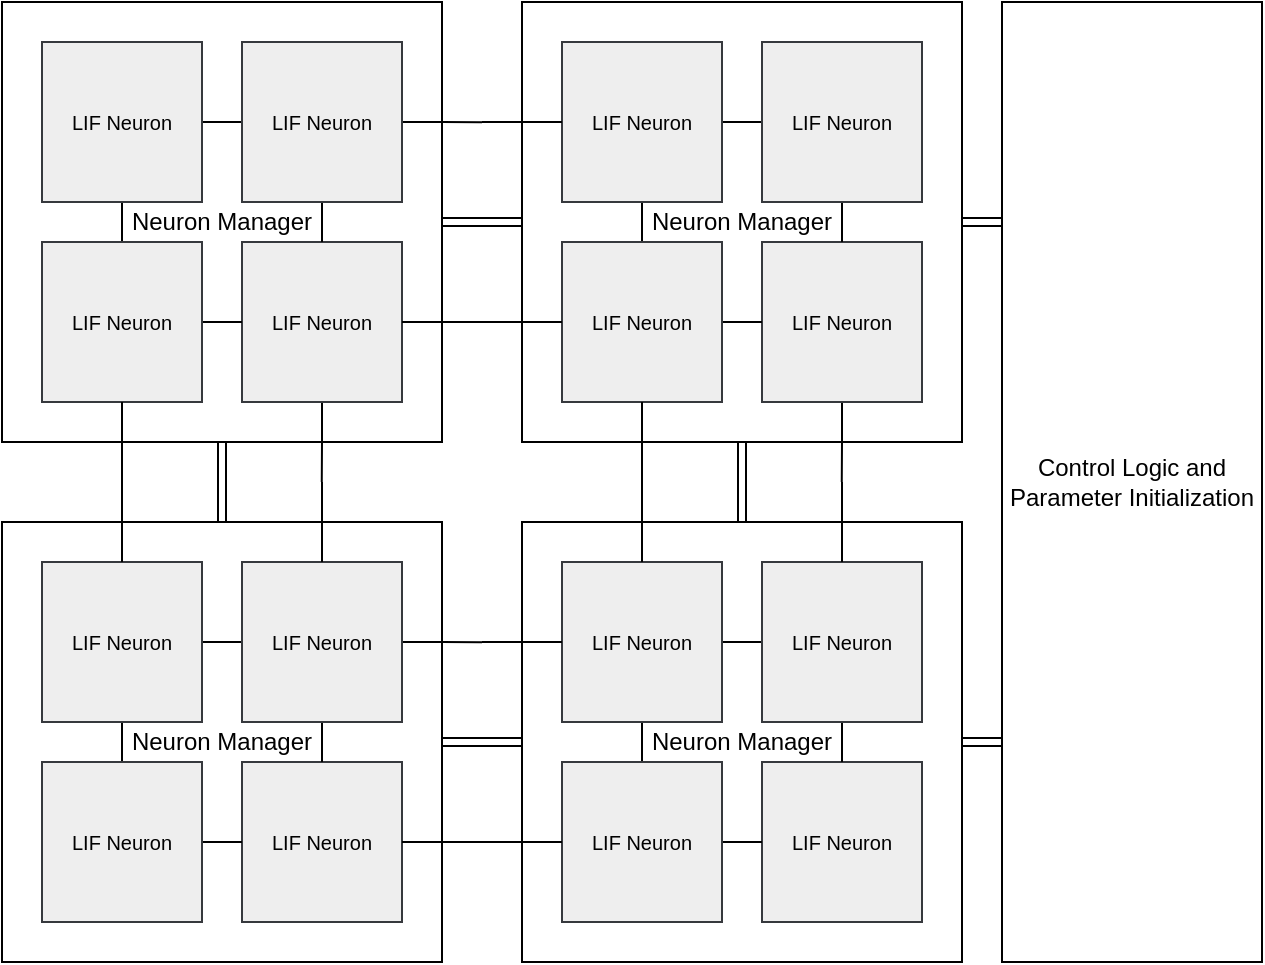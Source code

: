 <mxfile version="28.0.9">
  <diagram name="Page-1" id="Mw-keKYlOnwaFqAtt0Ky">
    <mxGraphModel dx="1362" dy="751" grid="1" gridSize="10" guides="1" tooltips="1" connect="1" arrows="1" fold="1" page="1" pageScale="1" pageWidth="850" pageHeight="1100" math="0" shadow="0">
      <root>
        <mxCell id="0" />
        <mxCell id="1" parent="0" />
        <mxCell id="A3I4oWgsdDmlfEpYmycM-127" style="edgeStyle=orthogonalEdgeStyle;rounded=0;orthogonalLoop=1;jettySize=auto;html=1;exitX=1;exitY=0.5;exitDx=0;exitDy=0;entryX=0;entryY=0.5;entryDx=0;entryDy=0;shape=link;" parent="1" source="A3I4oWgsdDmlfEpYmycM-33" target="A3I4oWgsdDmlfEpYmycM-67" edge="1">
          <mxGeometry relative="1" as="geometry" />
        </mxCell>
        <mxCell id="A3I4oWgsdDmlfEpYmycM-33" value="&lt;div&gt;Neuron Manager&lt;/div&gt;" style="whiteSpace=wrap;html=1;aspect=fixed;align=center;labelPosition=center;verticalLabelPosition=middle;verticalAlign=middle;" parent="1" vertex="1">
          <mxGeometry x="60" y="260" width="220" height="220" as="geometry" />
        </mxCell>
        <mxCell id="A3I4oWgsdDmlfEpYmycM-34" value="" style="whiteSpace=wrap;html=1;aspect=fixed;" parent="1" vertex="1">
          <mxGeometry x="80" y="280" width="80" height="80" as="geometry" />
        </mxCell>
        <mxCell id="A3I4oWgsdDmlfEpYmycM-35" value="" style="whiteSpace=wrap;html=1;aspect=fixed;" parent="1" vertex="1">
          <mxGeometry x="180" y="280" width="80" height="80" as="geometry" />
        </mxCell>
        <mxCell id="A3I4oWgsdDmlfEpYmycM-36" value="" style="whiteSpace=wrap;html=1;aspect=fixed;" parent="1" vertex="1">
          <mxGeometry x="80" y="380" width="80" height="80" as="geometry" />
        </mxCell>
        <mxCell id="A3I4oWgsdDmlfEpYmycM-37" style="edgeStyle=orthogonalEdgeStyle;rounded=0;orthogonalLoop=1;jettySize=auto;html=1;exitX=0.5;exitY=1;exitDx=0;exitDy=0;endArrow=none;endFill=0;" parent="1" source="A3I4oWgsdDmlfEpYmycM-38" edge="1">
          <mxGeometry relative="1" as="geometry">
            <mxPoint x="219.889" y="500" as="targetPoint" />
          </mxGeometry>
        </mxCell>
        <mxCell id="A3I4oWgsdDmlfEpYmycM-38" value="&lt;font style=&quot;font-size: 10px;&quot;&gt;LIF Neuron&lt;/font&gt;" style="whiteSpace=wrap;html=1;aspect=fixed;fillColor=#eeeeee;strokeColor=#36393d;" parent="1" vertex="1">
          <mxGeometry x="180" y="380" width="80" height="80" as="geometry" />
        </mxCell>
        <mxCell id="A3I4oWgsdDmlfEpYmycM-39" style="edgeStyle=orthogonalEdgeStyle;rounded=0;orthogonalLoop=1;jettySize=auto;html=1;exitX=1;exitY=0.5;exitDx=0;exitDy=0;entryX=0;entryY=0.5;entryDx=0;entryDy=0;endArrow=none;endFill=0;" parent="1" source="A3I4oWgsdDmlfEpYmycM-41" target="A3I4oWgsdDmlfEpYmycM-44" edge="1">
          <mxGeometry relative="1" as="geometry" />
        </mxCell>
        <mxCell id="A3I4oWgsdDmlfEpYmycM-40" style="edgeStyle=orthogonalEdgeStyle;rounded=0;orthogonalLoop=1;jettySize=auto;html=1;exitX=0.5;exitY=1;exitDx=0;exitDy=0;entryX=0.5;entryY=0;entryDx=0;entryDy=0;endArrow=none;endFill=0;" parent="1" source="A3I4oWgsdDmlfEpYmycM-41" target="A3I4oWgsdDmlfEpYmycM-46" edge="1">
          <mxGeometry relative="1" as="geometry" />
        </mxCell>
        <mxCell id="A3I4oWgsdDmlfEpYmycM-41" value="&lt;font style=&quot;font-size: 10px;&quot;&gt;LIF Neuron&lt;/font&gt;" style="whiteSpace=wrap;html=1;aspect=fixed;fillColor=#eeeeee;strokeColor=#36393d;" parent="1" vertex="1">
          <mxGeometry x="80" y="280" width="80" height="80" as="geometry" />
        </mxCell>
        <mxCell id="A3I4oWgsdDmlfEpYmycM-42" style="edgeStyle=orthogonalEdgeStyle;rounded=0;orthogonalLoop=1;jettySize=auto;html=1;exitX=0.5;exitY=1;exitDx=0;exitDy=0;entryX=0.5;entryY=0;entryDx=0;entryDy=0;endArrow=none;endFill=0;" parent="1" source="A3I4oWgsdDmlfEpYmycM-44" target="A3I4oWgsdDmlfEpYmycM-38" edge="1">
          <mxGeometry relative="1" as="geometry" />
        </mxCell>
        <mxCell id="A3I4oWgsdDmlfEpYmycM-43" style="edgeStyle=orthogonalEdgeStyle;rounded=0;orthogonalLoop=1;jettySize=auto;html=1;exitX=1;exitY=0.5;exitDx=0;exitDy=0;endArrow=none;endFill=0;" parent="1" source="A3I4oWgsdDmlfEpYmycM-44" edge="1">
          <mxGeometry relative="1" as="geometry">
            <mxPoint x="300.0" y="320.111" as="targetPoint" />
          </mxGeometry>
        </mxCell>
        <mxCell id="A3I4oWgsdDmlfEpYmycM-44" value="&lt;font style=&quot;font-size: 10px;&quot;&gt;LIF Neuron&lt;/font&gt;" style="whiteSpace=wrap;html=1;aspect=fixed;fillColor=#eeeeee;strokeColor=#36393d;" parent="1" vertex="1">
          <mxGeometry x="180" y="280" width="80" height="80" as="geometry" />
        </mxCell>
        <mxCell id="A3I4oWgsdDmlfEpYmycM-45" style="edgeStyle=orthogonalEdgeStyle;rounded=0;orthogonalLoop=1;jettySize=auto;html=1;exitX=1;exitY=0.5;exitDx=0;exitDy=0;entryX=0;entryY=0.5;entryDx=0;entryDy=0;endArrow=none;endFill=0;" parent="1" source="A3I4oWgsdDmlfEpYmycM-46" target="A3I4oWgsdDmlfEpYmycM-38" edge="1">
          <mxGeometry relative="1" as="geometry" />
        </mxCell>
        <mxCell id="A3I4oWgsdDmlfEpYmycM-46" value="&lt;font style=&quot;font-size: 10px;&quot;&gt;LIF Neuron&lt;/font&gt;" style="whiteSpace=wrap;html=1;aspect=fixed;fillColor=#eeeeee;strokeColor=#36393d;" parent="1" vertex="1">
          <mxGeometry x="80" y="380" width="80" height="80" as="geometry" />
        </mxCell>
        <mxCell id="A3I4oWgsdDmlfEpYmycM-51" value="" style="endArrow=none;html=1;rounded=0;exitX=1;exitY=0.5;exitDx=0;exitDy=0;edgeStyle=orthogonalEdgeStyle;" parent="1" source="A3I4oWgsdDmlfEpYmycM-38" edge="1">
          <mxGeometry width="50" height="50" relative="1" as="geometry">
            <mxPoint x="300" y="410" as="sourcePoint" />
            <mxPoint x="300" y="420" as="targetPoint" />
            <Array as="points">
              <mxPoint x="300" y="420" />
              <mxPoint x="300" y="420" />
            </Array>
          </mxGeometry>
        </mxCell>
        <mxCell id="A3I4oWgsdDmlfEpYmycM-52" value="" style="endArrow=none;html=1;rounded=0;edgeStyle=orthogonalEdgeStyle;" parent="1" edge="1">
          <mxGeometry width="50" height="50" relative="1" as="geometry">
            <mxPoint x="120" y="500" as="sourcePoint" />
            <mxPoint x="119.99" y="460" as="targetPoint" />
          </mxGeometry>
        </mxCell>
        <mxCell id="A3I4oWgsdDmlfEpYmycM-128" style="edgeStyle=orthogonalEdgeStyle;rounded=0;orthogonalLoop=1;jettySize=auto;html=1;exitX=0.5;exitY=1;exitDx=0;exitDy=0;shape=link;" parent="1" source="A3I4oWgsdDmlfEpYmycM-67" target="A3I4oWgsdDmlfEpYmycM-107" edge="1">
          <mxGeometry relative="1" as="geometry" />
        </mxCell>
        <mxCell id="A3I4oWgsdDmlfEpYmycM-67" value="&lt;div&gt;Neuron Manager&lt;/div&gt;" style="whiteSpace=wrap;html=1;aspect=fixed;align=center;labelPosition=center;verticalLabelPosition=middle;verticalAlign=middle;" parent="1" vertex="1">
          <mxGeometry x="320" y="260" width="220" height="220" as="geometry" />
        </mxCell>
        <mxCell id="A3I4oWgsdDmlfEpYmycM-68" value="" style="whiteSpace=wrap;html=1;aspect=fixed;" parent="1" vertex="1">
          <mxGeometry x="340" y="280" width="80" height="80" as="geometry" />
        </mxCell>
        <mxCell id="A3I4oWgsdDmlfEpYmycM-69" value="" style="whiteSpace=wrap;html=1;aspect=fixed;" parent="1" vertex="1">
          <mxGeometry x="440" y="280" width="80" height="80" as="geometry" />
        </mxCell>
        <mxCell id="A3I4oWgsdDmlfEpYmycM-70" value="" style="whiteSpace=wrap;html=1;aspect=fixed;" parent="1" vertex="1">
          <mxGeometry x="340" y="380" width="80" height="80" as="geometry" />
        </mxCell>
        <mxCell id="A3I4oWgsdDmlfEpYmycM-71" style="edgeStyle=orthogonalEdgeStyle;rounded=0;orthogonalLoop=1;jettySize=auto;html=1;exitX=0.5;exitY=1;exitDx=0;exitDy=0;endArrow=none;endFill=0;" parent="1" source="A3I4oWgsdDmlfEpYmycM-72" edge="1">
          <mxGeometry relative="1" as="geometry">
            <mxPoint x="479.889" y="500" as="targetPoint" />
          </mxGeometry>
        </mxCell>
        <mxCell id="A3I4oWgsdDmlfEpYmycM-72" value="&lt;font style=&quot;font-size: 10px;&quot;&gt;LIF Neuron&lt;/font&gt;" style="whiteSpace=wrap;html=1;aspect=fixed;fillColor=#eeeeee;strokeColor=#36393d;" parent="1" vertex="1">
          <mxGeometry x="440" y="380" width="80" height="80" as="geometry" />
        </mxCell>
        <mxCell id="A3I4oWgsdDmlfEpYmycM-73" style="edgeStyle=orthogonalEdgeStyle;rounded=0;orthogonalLoop=1;jettySize=auto;html=1;exitX=1;exitY=0.5;exitDx=0;exitDy=0;entryX=0;entryY=0.5;entryDx=0;entryDy=0;endArrow=none;endFill=0;" parent="1" source="A3I4oWgsdDmlfEpYmycM-75" target="A3I4oWgsdDmlfEpYmycM-78" edge="1">
          <mxGeometry relative="1" as="geometry" />
        </mxCell>
        <mxCell id="A3I4oWgsdDmlfEpYmycM-74" style="edgeStyle=orthogonalEdgeStyle;rounded=0;orthogonalLoop=1;jettySize=auto;html=1;exitX=0.5;exitY=1;exitDx=0;exitDy=0;entryX=0.5;entryY=0;entryDx=0;entryDy=0;endArrow=none;endFill=0;" parent="1" source="A3I4oWgsdDmlfEpYmycM-75" target="A3I4oWgsdDmlfEpYmycM-80" edge="1">
          <mxGeometry relative="1" as="geometry" />
        </mxCell>
        <mxCell id="A3I4oWgsdDmlfEpYmycM-75" value="&lt;font style=&quot;font-size: 10px;&quot;&gt;LIF Neuron&lt;/font&gt;" style="whiteSpace=wrap;html=1;aspect=fixed;fillColor=#eeeeee;strokeColor=#36393d;" parent="1" vertex="1">
          <mxGeometry x="340" y="280" width="80" height="80" as="geometry" />
        </mxCell>
        <mxCell id="A3I4oWgsdDmlfEpYmycM-76" style="edgeStyle=orthogonalEdgeStyle;rounded=0;orthogonalLoop=1;jettySize=auto;html=1;exitX=0.5;exitY=1;exitDx=0;exitDy=0;entryX=0.5;entryY=0;entryDx=0;entryDy=0;endArrow=none;endFill=0;" parent="1" source="A3I4oWgsdDmlfEpYmycM-78" target="A3I4oWgsdDmlfEpYmycM-72" edge="1">
          <mxGeometry relative="1" as="geometry" />
        </mxCell>
        <mxCell id="A3I4oWgsdDmlfEpYmycM-78" value="&lt;font style=&quot;font-size: 10px;&quot;&gt;LIF Neuron&lt;/font&gt;" style="whiteSpace=wrap;html=1;aspect=fixed;fillColor=#eeeeee;strokeColor=#36393d;" parent="1" vertex="1">
          <mxGeometry x="440" y="280" width="80" height="80" as="geometry" />
        </mxCell>
        <mxCell id="A3I4oWgsdDmlfEpYmycM-79" style="edgeStyle=orthogonalEdgeStyle;rounded=0;orthogonalLoop=1;jettySize=auto;html=1;exitX=1;exitY=0.5;exitDx=0;exitDy=0;entryX=0;entryY=0.5;entryDx=0;entryDy=0;endArrow=none;endFill=0;" parent="1" source="A3I4oWgsdDmlfEpYmycM-80" target="A3I4oWgsdDmlfEpYmycM-72" edge="1">
          <mxGeometry relative="1" as="geometry" />
        </mxCell>
        <mxCell id="A3I4oWgsdDmlfEpYmycM-80" value="&lt;font style=&quot;font-size: 10px;&quot;&gt;LIF Neuron&lt;/font&gt;" style="whiteSpace=wrap;html=1;aspect=fixed;fillColor=#eeeeee;strokeColor=#36393d;" parent="1" vertex="1">
          <mxGeometry x="340" y="380" width="80" height="80" as="geometry" />
        </mxCell>
        <mxCell id="A3I4oWgsdDmlfEpYmycM-83" value="" style="endArrow=none;html=1;rounded=0;entryX=0;entryY=0.5;entryDx=0;entryDy=0;edgeStyle=orthogonalEdgeStyle;" parent="1" target="A3I4oWgsdDmlfEpYmycM-75" edge="1">
          <mxGeometry width="50" height="50" relative="1" as="geometry">
            <mxPoint x="300" y="320" as="sourcePoint" />
            <mxPoint x="260" y="310" as="targetPoint" />
            <Array as="points">
              <mxPoint x="306" y="320" />
              <mxPoint x="306" y="320" />
            </Array>
          </mxGeometry>
        </mxCell>
        <mxCell id="A3I4oWgsdDmlfEpYmycM-84" value="" style="endArrow=none;html=1;rounded=0;entryX=0;entryY=0.5;entryDx=0;entryDy=0;edgeStyle=orthogonalEdgeStyle;" parent="1" target="A3I4oWgsdDmlfEpYmycM-80" edge="1">
          <mxGeometry width="50" height="50" relative="1" as="geometry">
            <mxPoint x="300" y="420" as="sourcePoint" />
            <mxPoint x="270" y="410" as="targetPoint" />
            <Array as="points">
              <mxPoint x="310" y="420" />
              <mxPoint x="310" y="420" />
            </Array>
          </mxGeometry>
        </mxCell>
        <mxCell id="A3I4oWgsdDmlfEpYmycM-86" value="" style="endArrow=none;html=1;rounded=0;edgeStyle=orthogonalEdgeStyle;" parent="1" edge="1">
          <mxGeometry width="50" height="50" relative="1" as="geometry">
            <mxPoint x="380" y="500" as="sourcePoint" />
            <mxPoint x="379.99" y="460" as="targetPoint" />
          </mxGeometry>
        </mxCell>
        <mxCell id="A3I4oWgsdDmlfEpYmycM-129" style="edgeStyle=orthogonalEdgeStyle;rounded=0;orthogonalLoop=1;jettySize=auto;html=1;exitX=1;exitY=0.5;exitDx=0;exitDy=0;entryX=0;entryY=0.5;entryDx=0;entryDy=0;shape=link;" parent="1" source="A3I4oWgsdDmlfEpYmycM-87" target="A3I4oWgsdDmlfEpYmycM-107" edge="1">
          <mxGeometry relative="1" as="geometry" />
        </mxCell>
        <mxCell id="A3I4oWgsdDmlfEpYmycM-130" style="edgeStyle=orthogonalEdgeStyle;rounded=0;orthogonalLoop=1;jettySize=auto;html=1;exitX=0.5;exitY=0;exitDx=0;exitDy=0;entryX=0.5;entryY=1;entryDx=0;entryDy=0;shape=link;" parent="1" source="A3I4oWgsdDmlfEpYmycM-87" target="A3I4oWgsdDmlfEpYmycM-33" edge="1">
          <mxGeometry relative="1" as="geometry" />
        </mxCell>
        <mxCell id="A3I4oWgsdDmlfEpYmycM-87" value="&lt;div&gt;Neuron Manager&lt;/div&gt;" style="whiteSpace=wrap;html=1;aspect=fixed;align=center;labelPosition=center;verticalLabelPosition=middle;verticalAlign=middle;" parent="1" vertex="1">
          <mxGeometry x="60" y="520" width="220" height="220" as="geometry" />
        </mxCell>
        <mxCell id="A3I4oWgsdDmlfEpYmycM-88" value="" style="whiteSpace=wrap;html=1;aspect=fixed;" parent="1" vertex="1">
          <mxGeometry x="80" y="540" width="80" height="80" as="geometry" />
        </mxCell>
        <mxCell id="A3I4oWgsdDmlfEpYmycM-89" value="" style="whiteSpace=wrap;html=1;aspect=fixed;" parent="1" vertex="1">
          <mxGeometry x="180" y="540" width="80" height="80" as="geometry" />
        </mxCell>
        <mxCell id="A3I4oWgsdDmlfEpYmycM-90" value="" style="whiteSpace=wrap;html=1;aspect=fixed;" parent="1" vertex="1">
          <mxGeometry x="80" y="640" width="80" height="80" as="geometry" />
        </mxCell>
        <mxCell id="A3I4oWgsdDmlfEpYmycM-92" value="&lt;font style=&quot;font-size: 10px;&quot;&gt;LIF Neuron&lt;/font&gt;" style="whiteSpace=wrap;html=1;aspect=fixed;fillColor=#eeeeee;strokeColor=#36393d;" parent="1" vertex="1">
          <mxGeometry x="180" y="640" width="80" height="80" as="geometry" />
        </mxCell>
        <mxCell id="A3I4oWgsdDmlfEpYmycM-93" style="edgeStyle=orthogonalEdgeStyle;rounded=0;orthogonalLoop=1;jettySize=auto;html=1;exitX=1;exitY=0.5;exitDx=0;exitDy=0;entryX=0;entryY=0.5;entryDx=0;entryDy=0;endArrow=none;endFill=0;" parent="1" source="A3I4oWgsdDmlfEpYmycM-95" target="A3I4oWgsdDmlfEpYmycM-98" edge="1">
          <mxGeometry relative="1" as="geometry" />
        </mxCell>
        <mxCell id="A3I4oWgsdDmlfEpYmycM-94" style="edgeStyle=orthogonalEdgeStyle;rounded=0;orthogonalLoop=1;jettySize=auto;html=1;exitX=0.5;exitY=1;exitDx=0;exitDy=0;entryX=0.5;entryY=0;entryDx=0;entryDy=0;endArrow=none;endFill=0;" parent="1" source="A3I4oWgsdDmlfEpYmycM-95" target="A3I4oWgsdDmlfEpYmycM-100" edge="1">
          <mxGeometry relative="1" as="geometry" />
        </mxCell>
        <mxCell id="A3I4oWgsdDmlfEpYmycM-95" value="&lt;font style=&quot;font-size: 10px;&quot;&gt;LIF Neuron&lt;/font&gt;" style="whiteSpace=wrap;html=1;aspect=fixed;fillColor=#eeeeee;strokeColor=#36393d;" parent="1" vertex="1">
          <mxGeometry x="80" y="540" width="80" height="80" as="geometry" />
        </mxCell>
        <mxCell id="A3I4oWgsdDmlfEpYmycM-96" style="edgeStyle=orthogonalEdgeStyle;rounded=0;orthogonalLoop=1;jettySize=auto;html=1;exitX=0.5;exitY=1;exitDx=0;exitDy=0;entryX=0.5;entryY=0;entryDx=0;entryDy=0;endArrow=none;endFill=0;" parent="1" source="A3I4oWgsdDmlfEpYmycM-98" target="A3I4oWgsdDmlfEpYmycM-92" edge="1">
          <mxGeometry relative="1" as="geometry" />
        </mxCell>
        <mxCell id="A3I4oWgsdDmlfEpYmycM-97" style="edgeStyle=orthogonalEdgeStyle;rounded=0;orthogonalLoop=1;jettySize=auto;html=1;exitX=1;exitY=0.5;exitDx=0;exitDy=0;endArrow=none;endFill=0;" parent="1" source="A3I4oWgsdDmlfEpYmycM-98" edge="1">
          <mxGeometry relative="1" as="geometry">
            <mxPoint x="300.0" y="580.111" as="targetPoint" />
          </mxGeometry>
        </mxCell>
        <mxCell id="A3I4oWgsdDmlfEpYmycM-98" value="&lt;font style=&quot;font-size: 10px;&quot;&gt;LIF Neuron&lt;/font&gt;" style="whiteSpace=wrap;html=1;aspect=fixed;fillColor=#eeeeee;strokeColor=#36393d;" parent="1" vertex="1">
          <mxGeometry x="180" y="540" width="80" height="80" as="geometry" />
        </mxCell>
        <mxCell id="A3I4oWgsdDmlfEpYmycM-99" style="edgeStyle=orthogonalEdgeStyle;rounded=0;orthogonalLoop=1;jettySize=auto;html=1;exitX=1;exitY=0.5;exitDx=0;exitDy=0;entryX=0;entryY=0.5;entryDx=0;entryDy=0;endArrow=none;endFill=0;" parent="1" source="A3I4oWgsdDmlfEpYmycM-100" target="A3I4oWgsdDmlfEpYmycM-92" edge="1">
          <mxGeometry relative="1" as="geometry" />
        </mxCell>
        <mxCell id="A3I4oWgsdDmlfEpYmycM-100" value="&lt;font style=&quot;font-size: 10px;&quot;&gt;LIF Neuron&lt;/font&gt;" style="whiteSpace=wrap;html=1;aspect=fixed;fillColor=#eeeeee;strokeColor=#36393d;" parent="1" vertex="1">
          <mxGeometry x="80" y="640" width="80" height="80" as="geometry" />
        </mxCell>
        <mxCell id="A3I4oWgsdDmlfEpYmycM-101" value="" style="endArrow=none;html=1;rounded=0;exitX=0.5;exitY=0;exitDx=0;exitDy=0;edgeStyle=orthogonalEdgeStyle;" parent="1" source="A3I4oWgsdDmlfEpYmycM-95" edge="1">
          <mxGeometry width="50" height="50" relative="1" as="geometry">
            <mxPoint x="110" y="490" as="sourcePoint" />
            <mxPoint x="120" y="500" as="targetPoint" />
          </mxGeometry>
        </mxCell>
        <mxCell id="A3I4oWgsdDmlfEpYmycM-102" value="" style="endArrow=none;html=1;rounded=0;exitX=0.5;exitY=0;exitDx=0;exitDy=0;edgeStyle=orthogonalEdgeStyle;" parent="1" source="A3I4oWgsdDmlfEpYmycM-98" edge="1">
          <mxGeometry width="50" height="50" relative="1" as="geometry">
            <mxPoint x="219.75" y="540" as="sourcePoint" />
            <mxPoint x="220" y="500" as="targetPoint" />
            <Array as="points">
              <mxPoint x="220" y="510" />
              <mxPoint x="220" y="510" />
            </Array>
          </mxGeometry>
        </mxCell>
        <mxCell id="A3I4oWgsdDmlfEpYmycM-105" value="" style="endArrow=none;html=1;rounded=0;exitX=1;exitY=0.5;exitDx=0;exitDy=0;edgeStyle=orthogonalEdgeStyle;" parent="1" source="A3I4oWgsdDmlfEpYmycM-92" edge="1">
          <mxGeometry width="50" height="50" relative="1" as="geometry">
            <mxPoint x="300" y="670" as="sourcePoint" />
            <mxPoint x="300" y="680" as="targetPoint" />
            <Array as="points">
              <mxPoint x="300" y="680" />
              <mxPoint x="300" y="680" />
            </Array>
          </mxGeometry>
        </mxCell>
        <mxCell id="A3I4oWgsdDmlfEpYmycM-107" value="&lt;div&gt;Neuron Manager&lt;/div&gt;" style="whiteSpace=wrap;html=1;aspect=fixed;align=center;labelPosition=center;verticalLabelPosition=middle;verticalAlign=middle;" parent="1" vertex="1">
          <mxGeometry x="320" y="520" width="220" height="220" as="geometry" />
        </mxCell>
        <mxCell id="A3I4oWgsdDmlfEpYmycM-108" value="" style="whiteSpace=wrap;html=1;aspect=fixed;" parent="1" vertex="1">
          <mxGeometry x="340" y="540" width="80" height="80" as="geometry" />
        </mxCell>
        <mxCell id="A3I4oWgsdDmlfEpYmycM-109" value="" style="whiteSpace=wrap;html=1;aspect=fixed;" parent="1" vertex="1">
          <mxGeometry x="440" y="540" width="80" height="80" as="geometry" />
        </mxCell>
        <mxCell id="A3I4oWgsdDmlfEpYmycM-110" value="" style="whiteSpace=wrap;html=1;aspect=fixed;" parent="1" vertex="1">
          <mxGeometry x="340" y="640" width="80" height="80" as="geometry" />
        </mxCell>
        <mxCell id="A3I4oWgsdDmlfEpYmycM-112" value="&lt;font style=&quot;font-size: 10px;&quot;&gt;LIF Neuron&lt;/font&gt;" style="whiteSpace=wrap;html=1;aspect=fixed;fillColor=#eeeeee;strokeColor=#36393d;" parent="1" vertex="1">
          <mxGeometry x="440" y="640" width="80" height="80" as="geometry" />
        </mxCell>
        <mxCell id="A3I4oWgsdDmlfEpYmycM-113" style="edgeStyle=orthogonalEdgeStyle;rounded=0;orthogonalLoop=1;jettySize=auto;html=1;exitX=1;exitY=0.5;exitDx=0;exitDy=0;entryX=0;entryY=0.5;entryDx=0;entryDy=0;endArrow=none;endFill=0;" parent="1" source="A3I4oWgsdDmlfEpYmycM-115" target="A3I4oWgsdDmlfEpYmycM-118" edge="1">
          <mxGeometry relative="1" as="geometry" />
        </mxCell>
        <mxCell id="A3I4oWgsdDmlfEpYmycM-114" style="edgeStyle=orthogonalEdgeStyle;rounded=0;orthogonalLoop=1;jettySize=auto;html=1;exitX=0.5;exitY=1;exitDx=0;exitDy=0;entryX=0.5;entryY=0;entryDx=0;entryDy=0;endArrow=none;endFill=0;" parent="1" source="A3I4oWgsdDmlfEpYmycM-115" target="A3I4oWgsdDmlfEpYmycM-120" edge="1">
          <mxGeometry relative="1" as="geometry" />
        </mxCell>
        <mxCell id="A3I4oWgsdDmlfEpYmycM-115" value="&lt;font style=&quot;font-size: 10px;&quot;&gt;LIF Neuron&lt;/font&gt;" style="whiteSpace=wrap;html=1;aspect=fixed;fillColor=#eeeeee;strokeColor=#36393d;" parent="1" vertex="1">
          <mxGeometry x="340" y="540" width="80" height="80" as="geometry" />
        </mxCell>
        <mxCell id="A3I4oWgsdDmlfEpYmycM-116" style="edgeStyle=orthogonalEdgeStyle;rounded=0;orthogonalLoop=1;jettySize=auto;html=1;exitX=0.5;exitY=1;exitDx=0;exitDy=0;entryX=0.5;entryY=0;entryDx=0;entryDy=0;endArrow=none;endFill=0;" parent="1" source="A3I4oWgsdDmlfEpYmycM-118" target="A3I4oWgsdDmlfEpYmycM-112" edge="1">
          <mxGeometry relative="1" as="geometry" />
        </mxCell>
        <mxCell id="A3I4oWgsdDmlfEpYmycM-118" value="&lt;font style=&quot;font-size: 10px;&quot;&gt;LIF Neuron&lt;/font&gt;" style="whiteSpace=wrap;html=1;aspect=fixed;fillColor=#eeeeee;strokeColor=#36393d;" parent="1" vertex="1">
          <mxGeometry x="440" y="540" width="80" height="80" as="geometry" />
        </mxCell>
        <mxCell id="A3I4oWgsdDmlfEpYmycM-119" style="edgeStyle=orthogonalEdgeStyle;rounded=0;orthogonalLoop=1;jettySize=auto;html=1;exitX=1;exitY=0.5;exitDx=0;exitDy=0;entryX=0;entryY=0.5;entryDx=0;entryDy=0;endArrow=none;endFill=0;" parent="1" source="A3I4oWgsdDmlfEpYmycM-120" target="A3I4oWgsdDmlfEpYmycM-112" edge="1">
          <mxGeometry relative="1" as="geometry" />
        </mxCell>
        <mxCell id="A3I4oWgsdDmlfEpYmycM-120" value="&lt;font style=&quot;font-size: 10px;&quot;&gt;LIF Neuron&lt;/font&gt;" style="whiteSpace=wrap;html=1;aspect=fixed;fillColor=#eeeeee;strokeColor=#36393d;" parent="1" vertex="1">
          <mxGeometry x="340" y="640" width="80" height="80" as="geometry" />
        </mxCell>
        <mxCell id="A3I4oWgsdDmlfEpYmycM-121" value="" style="endArrow=none;html=1;rounded=0;exitX=0.5;exitY=0;exitDx=0;exitDy=0;edgeStyle=orthogonalEdgeStyle;" parent="1" source="A3I4oWgsdDmlfEpYmycM-115" edge="1">
          <mxGeometry width="50" height="50" relative="1" as="geometry">
            <mxPoint x="370" y="490" as="sourcePoint" />
            <mxPoint x="380" y="500" as="targetPoint" />
          </mxGeometry>
        </mxCell>
        <mxCell id="A3I4oWgsdDmlfEpYmycM-122" value="" style="endArrow=none;html=1;rounded=0;exitX=0.5;exitY=0;exitDx=0;exitDy=0;edgeStyle=orthogonalEdgeStyle;" parent="1" source="A3I4oWgsdDmlfEpYmycM-118" edge="1">
          <mxGeometry width="50" height="50" relative="1" as="geometry">
            <mxPoint x="479.75" y="540" as="sourcePoint" />
            <mxPoint x="480" y="500" as="targetPoint" />
            <Array as="points">
              <mxPoint x="480" y="510" />
              <mxPoint x="480" y="510" />
            </Array>
          </mxGeometry>
        </mxCell>
        <mxCell id="A3I4oWgsdDmlfEpYmycM-123" value="" style="endArrow=none;html=1;rounded=0;entryX=0;entryY=0.5;entryDx=0;entryDy=0;edgeStyle=orthogonalEdgeStyle;" parent="1" target="A3I4oWgsdDmlfEpYmycM-115" edge="1">
          <mxGeometry width="50" height="50" relative="1" as="geometry">
            <mxPoint x="300" y="580" as="sourcePoint" />
            <mxPoint x="260" y="570" as="targetPoint" />
            <Array as="points">
              <mxPoint x="306" y="580" />
              <mxPoint x="306" y="580" />
            </Array>
          </mxGeometry>
        </mxCell>
        <mxCell id="A3I4oWgsdDmlfEpYmycM-124" value="" style="endArrow=none;html=1;rounded=0;entryX=0;entryY=0.5;entryDx=0;entryDy=0;edgeStyle=orthogonalEdgeStyle;" parent="1" target="A3I4oWgsdDmlfEpYmycM-120" edge="1">
          <mxGeometry width="50" height="50" relative="1" as="geometry">
            <mxPoint x="300" y="680" as="sourcePoint" />
            <mxPoint x="270" y="670" as="targetPoint" />
            <Array as="points">
              <mxPoint x="310" y="680" />
              <mxPoint x="310" y="680" />
            </Array>
          </mxGeometry>
        </mxCell>
        <mxCell id="A3I4oWgsdDmlfEpYmycM-131" value="Control Logic and Parameter Initialization" style="rounded=0;whiteSpace=wrap;html=1;" parent="1" vertex="1">
          <mxGeometry x="560" y="260" width="130" height="480" as="geometry" />
        </mxCell>
        <mxCell id="A3I4oWgsdDmlfEpYmycM-132" style="edgeStyle=orthogonalEdgeStyle;rounded=0;orthogonalLoop=1;jettySize=auto;html=1;exitX=1;exitY=0.5;exitDx=0;exitDy=0;entryX=0.002;entryY=0.228;entryDx=0;entryDy=0;entryPerimeter=0;shape=link;" parent="1" source="A3I4oWgsdDmlfEpYmycM-67" target="A3I4oWgsdDmlfEpYmycM-131" edge="1">
          <mxGeometry relative="1" as="geometry" />
        </mxCell>
        <mxCell id="A3I4oWgsdDmlfEpYmycM-133" style="edgeStyle=orthogonalEdgeStyle;rounded=0;orthogonalLoop=1;jettySize=auto;html=1;exitX=1;exitY=0.5;exitDx=0;exitDy=0;entryX=0.003;entryY=0.772;entryDx=0;entryDy=0;entryPerimeter=0;shape=link;" parent="1" source="A3I4oWgsdDmlfEpYmycM-107" target="A3I4oWgsdDmlfEpYmycM-131" edge="1">
          <mxGeometry relative="1" as="geometry" />
        </mxCell>
      </root>
    </mxGraphModel>
  </diagram>
</mxfile>
